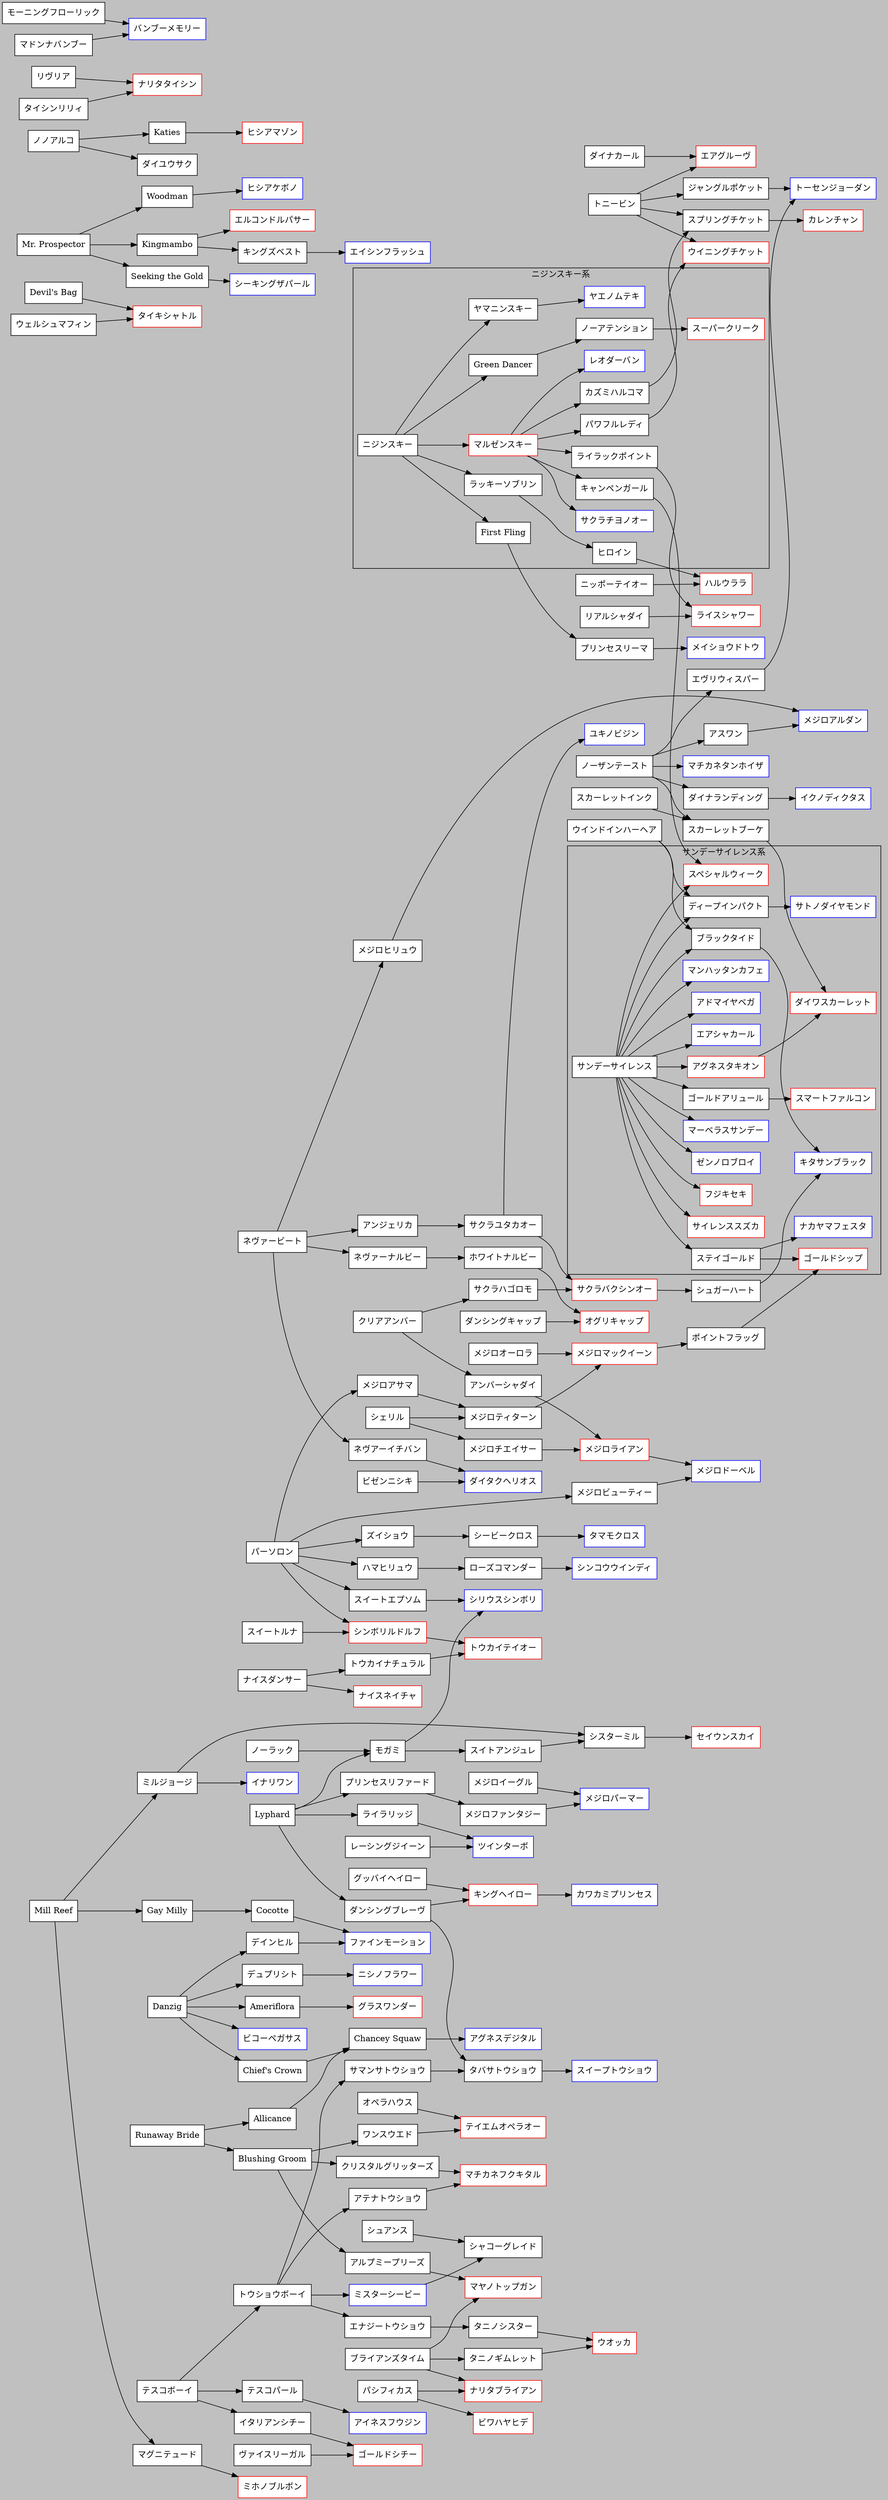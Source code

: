 digraph hoge {
    graph [
        rankdir = LR,
        bgcolor = gray,
    ]
    node [
        shape = box,
        style = "solid, filled",
        fillcolor = white,
    ]

    "エアグルーヴ",
    "ミホノブルボン",
    "ハルウララ",
    "スーパークリーク",
    "タイキシャトル",
    "オグリキャップ",
    "グラスワンダー",
    "エルコンドルパサー",
    "キングヘイロー",
    "テイエムオペラオー",
    "ビワハヤヒデ",
    "ナリタブライアン",
    "マヤノトップガン",
    "マチカネフクキタル",
    "サクラバクシンオー",
    "ライスシャワー",
    "ゴールドシップ",
    "マルゼンスキー",
    "アグネスタキオン",
    "ウイニングチケット",
    "ダイワスカーレット",
    "ウオッカ",
    "メジロライアン",
    "メジロマックイーン",
    "トウカイテイオー",
    "シンボリルドルフ",
    "ナイスネイチャ",
    "スペシャルウィーク",
    "サイレンススズカ",
    "ゴールドシチー",
    "セイウンスカイ",
    "ヒシアマゾン",
    "スマートファルコン",
    "カレンチャン",
    "ナリタタイシン",
    "フジキセキ" [
        color=red,
        font=bold,
    ];

    "ヤエノムテキ",
    "カワカミプリンセス",
    "シリウスシンボリ",
    "サクラチヨノオー",
    "メジロアルダン",
    "バンブーメモリー",
    "ナカヤマフェスタ",
    "トーセンジョーダン",
    "ゼンノロブロイ",
    "シンコウウインディ",
    "シーキングザパール",
    "イナリワン",
    "ヒシアケボノ",
    "イクノディクタス",
    "ビコーペガサス",
    "ミスターシービー",
    "ツインターボ",
    "メジロパーマー",
    "ダイタクヘリオス",
    "マチカネタンホイザ",
    "マーベラスサンデー",
    "ニシノフラワー",
    "スイープトウショウ",
    "エイシンフラッシュ",
    "ファインモーション",
    "メイショウドトウ",
    "アグネスデジタル",
    "タマモクロス",
    "ユキノビジン",
    "キタサンブラック",
    "サトノダイヤモンド",
    "エアシャカール",
    "アドマイヤベガ",
    "マンハッタンカフェ",
    "メジロドーベル",
    "アイネスフウジン",
    "レオダーバン" [
        color=blue
    ]

    "Mr. Prospector"->"Woodman"
    "Woodman"->"ヒシアケボノ"
    "Mr. Prospector"->"Kingmambo"
    "Mr. Prospector"->"Seeking the Gold"
    "Seeking the Gold"->"シーキングザパール"
    //"Almahmoud"->"Natalma","Cosmah"
    //"Natalma"->"Northern Dancer"
    //"Northern Dancer"->"ナイスダンサー","ニジンスキー","ノーザンテースト"
    //"Northern Dancer"->"Lyphard"
    //"Northern Dancer"->"Danzig"
    //"Northern Dancer"->"ヴァイスリーガル","Danzig","Nureyev","Sadler's Wells"
    //"Cosmah"->"Halo"
    //"Blushing Groom"->"クリスタルグリッターズ","アルプミープリーズ","ワンスウエド"
    "Runaway Bride"->"Blushing Groom","Allicance"
    "Allicance"->"Chancey Squaw"
    "Chancey Squaw"->"アグネスデジタル"
    //"Crafty Prospector"->"アグネスデジタル"
    "Lyphard","ノーラック"->"モガミ"
    "Danzig"->"デュプリシト","デインヒル","Ameriflora"
    "Danzig"->"Chief's Crown"
    "デュプリシト"->"ニシノフラワー"
    "Cocotte"->"ファインモーション"
    "Gay Milly"->"Cocotte"
    // "テスコボーイ"->"ロッチテスコ"
    //"Nureyev"->"Miesque"
    //"Miesque"->"Kingmambo"
    "Ameriflora"->"グラスワンダー"

    "リヴリア","タイシンリリィ"->"ナリタタイシン"
    "モーニングフローリック","マドンナバンブー"->"バンブーメモリー"

    "パーソロン"->"ハマヒリュウ"
    "ハマヒリュウ"->"ローズコマンダー"
    "ローズコマンダー"->"シンコウウインディ"

    "ノーザンテースト"->"エヴリウィスパー"
    "エヴリウィスパー"->"トーセンジョーダン"
    "トニービン"->"ジャングルポケット"
    "ジャングルポケット"->"トーセンジョーダン"

    "モガミ"->"シリウスシンボリ"
    "スイートエプソム"->"シリウスシンボリ"
    "パーソロン"->"スイートエプソム"

    "ノーザンテースト"->"アスワン"
    "アスワン"->"メジロアルダン"
    "ネヴァービート"->"メジロヒリュウ"
    "メジロヒリュウ"->"メジロアルダン"

    "モガミ"->"スイトアンジュレ"
    "ミルジョージ"->"シスターミル"
    "スイトアンジュレ"->"シスターミル"

    //"シルバーシャーク"->"ホワイトナルビー"
    "ネヴァーナルビー"->"ホワイトナルビー"
    "ホワイトナルビー"->"オグリキャップ"

    "オペラハウス"->"テイエムオペラオー"
    "ワンスウエド"->"テイエムオペラオー"
    //"カツミエコー"->"ミホノブルボン"
    //"Halo"->"Devil's Bag"
    "Devil's Bag","ウェルシュマフィン"->"タイキシャトル"
    //"ノーザンテースト","スカーレットインク"->"スカーレットローズ"
    //"Sadler's Wells"->"サドラーズギャル"

    //"パーソロン"->"ミスオーハヤブサ"
    //"ミスオーハヤブサ"->"チヨダマサコ"
    //"チヨダマサコ"->"ニッポーテイオー"
    "ヒロイン"->"ハルウララ"
    //"テスコボーイ"->"ピアレスレデイ"
    //"イーストサイド"->"ピアレスレデイ"
    //"ピアレスレデイ"->"ヒロイン"
    //"パーソロン"->"イーストサイド"
    "プリンセスリファード"->"メジロファンタジー"
    "レーシングジイーン"->"ツインターボ"
    "トウショウボーイ"->"サマンサトウショウ"
    //"マーブルトウショウ"->"サマンサトウショウ"
    "ダンシングブレーヴ","サマンサトウショウ"->"タバサトウショウ"
    "タバサトウショウ"->"スイープトウショウ"
    //"エンドスウィープ"->"スイープトウショウ"
    //"ムーンレディ"->"エイシンフラッシュ"

    //"ケイシュウハーブ"->"スマートファルコン"

    //"Bigstone"->"メイショウドトウ"
    "プリンセスリーマ"->"メイショウドトウ"
    //"Affirmed"->"プリンセスリーマ"
    "First Fling"->"プリンセスリーマ"

    "ビゼンニシキ","ネヴアーイチバン"->"ダイタクヘリオス"
    //"ミスナンバイチバン"->"ネヴアーイチバン"
    "ネヴァービート"->"ネヴァーナルビー"
    //"ダンディルート","ベニバナビゼン"->"ビゼンニシキ"
    //"クニノハナ"->"クニノキヨコ1977"
    //"クニノキヨコ1977"->"ダイユウサク"
    "Katies"->"ヒシアマゾン"

    "ニジンスキー"->"マルゼンスキー"
    //"シル"->"マルゼンスキー"

    "パーソロン"->"ズイショウ"
    // "フォルティノ"->"シービークロス"
    "ズイショウ"->"シービークロス"

    "トウカイナチュラル" -> "トウカイテイオー"
    // "トウカイミドリ" -> "トウカイナチュラル"
    //"ウラカワミユキ" -> "ナイスネイチャ"
    "スイートルナ"->"シンボリルドルフ"

    "ミルジョージ"->"イナリワン"

    "マルゼンスキー"->"カズミハルコマ"
    "カズミハルコマ"->"スプリングチケット"
    "トニービン"->"スプリングチケット"
    "スプリングチケット"->"カレンチャン"
    //"クロフネ"->"カレンチャン"


    subgraph cluster_fuga {
        label = "サンデーサイレンス系";

        "サンデーサイレンス" -> "スペシャルウィーク"
        "サンデーサイレンス" -> "マンハッタンカフェ"
        "サンデーサイレンス"->"フジキセキ"
        "サンデーサイレンス"->"マーベラスサンデー"
        "サンデーサイレンス"->"サイレンススズカ"
        "サンデーサイレンス"->"アドマイヤベガ"
        "サンデーサイレンス"->"エアシャカール"
        "サンデーサイレンス"->"アグネスタキオン"
        "サンデーサイレンス"->"ステイゴールド"
        "サンデーサイレンス"->"ディープインパクト"
        "サンデーサイレンス"->"ブラックタイド"
        "サンデーサイレンス"->"ゴールドアリュール"
        "サンデーサイレンス"->"ゼンノロブロイ"
        "ディープインパクト"->"サトノダイヤモンド"
        "ブラックタイド"->"キタサンブラック"
        "ゴールドシップ"
        "スマートファルコン"
        "アグネスタキオン"->"ダイワスカーレット"
        "ステイゴールド"->"ナカヤマフェスタ"
    };
    "スカーレットブーケ"->"ダイワスカーレット"
    "ウインドインハーヘア"->"ディープインパクト"
    "ウインドインハーヘア"->"ブラックタイド"
    "ステイゴールド"->"ゴールドシップ"
    "ゴールドアリュール"->"スマートファルコン"
    "キャンペンガール"->"スペシャルウィーク"

    "ノーザンテースト"->"ダイナランディング"
    "ダイナランディング"->"イクノディクタス"

    subgraph cluster_fuga2 {
        label = "ニジンスキー系";
        "マルゼンスキー" -> "キャンペンガール"
        "マルゼンスキー"->"ライラックポイント"
        "マルゼンスキー"->"パワフルレディ"
        "マルゼンスキー"->"レオダーバン"
        "マルゼンスキー"->"サクラチヨノオー"
        "ニジンスキー"->"First Fling"
        "ニジンスキー"->"Green Dancer"
        "Green Dancer"->"ノーアテンション"
        "ノーアテンション"->"スーパークリーク"
        "ニジンスキー"->"ラッキーソブリン"->"ヒロイン"
        "カズミハルコマ"

        "ニジンスキー"->"ヤマニンスキー"
        "ヤマニンスキー"->"ヤエノムテキ"
    }

    //subgraph cluster_fuga5 {
        //label = "ロベルト系";
        //"リアルシャダイ"->"マッチポイント"
        "リアルシャダイ"->"ライスシャワー"
        //"グラスワンダー"
        //"ブライアンズタイム"
        //"ナリタブライアン"
        //"マヤノトップガン"
        //"タニノギムレット"
        //"ウオッカ"
    //}
    //subgraph cluster_fuga4 {
        //label = "パーソロン系";

        "シンボリルドルフ"-> "トウカイテイオー"
        //"トウカイテイオー"->"トウカイポイント"

        "パーソロン"->"シンボリルドルフ"
        "メジロビューティー"
        "パーソロン"->"メジロアサマ"
        "メジロティターン"
        "メジロマックイーン"
        "ポイントフラッグ"
        "ズイショウ"
    //}


        "パーソロン"->"メジロビューティー"

    // "ロッチテスコ"->"パワフルレディ"
    "ライラックポイント"->"ライスシャワー"
    "トニービン","パワフルレディ"->"ウイニングチケット"
    "トニービン"->"エアグルーヴ"
    //"マッチポイント"->"トウカイポイント"

    "シェリル"->"メジロチエイサー"
    "シェリル"->"メジロティターン"
    "メジロマックイーン"->"ポイントフラッグ"
    "ポイントフラッグ"->"ゴールドシップ"

    "メジロアサマ"->"メジロティターン"
    "メジロティターン"->"メジロマックイーン"
    //"メジロサンマン"->"メジロチエイサー"
    "メジロオーロラ"->"メジロマックイーン"
    "メジロビューティー"->"メジロドーベル"
    "メジロチエイサー"->"メジロライアン"
    "メジロファンタジー"->"メジロパーマー"
    
    //subgraph cluster_fuga6 {
        //label = "テスコボーイ系";
        //"テスコボーイ"->"サクラユタカオー"
        "サクラユタカオー"->"サクラバクシンオー"
        //"ピアレスレデイ"
        "テスコボーイ"->"テスコパール"
        //"ユキノビジン"
        //"ミスターシービー"
        //"トウショウボーイ"
        //"アテナトウショウ"
        //"イタリアンシチー"
        "サクラバクシンオー"->"シュガーハート"
        //"シャコーグレイド"
    //}
    
    //subgraph cluster_fuga7 {
        //label = "リファール系";
        //"Lyphard"->"リイフォー"
        "Lyphard"->"プリンセスリファード"
        "Lyphard"->"ライラリッジ"
        "Lyphard"->"ダンシングブレーヴ"
        //"Lyphard"->"Alzao"
        //"Alzao"->"ウインドインハーヘア"
        "ライラリッジ"->"ツインターボ"
        //"リイフォー"->"ニッポーテイオー"
        "ニッポーテイオー"->"ハルウララ"
        //"プリンセスリファード"
        //"ダンシングブレーヴ"
        //"キングヘイロー"
        //"カワカミプリンセス"
    //}

    //subgraph cluster_fuga8 {
        //label = "プリンスローズ系";
        "メジロイーグル"->"メジロパーマー"
    //}

    //subgraph cluster_fuga9 {
        //label = "ノーザンダンサー系";
        "ナイスダンサー"-> "トウカイナチュラル"
        "ナイスダンサー" -> "ナイスネイチャ"
        "Danzig"->"ビコーペガサス"
        //"ヴァイスリーガル"
        //"ゴールドシチー"
        //"メイショウドトウ"
        //"ヒシアマゾン"
        //"パシフィカス"
    //}
    //subgraph cluster_fuga10 {
        //label = "ノーザンテースト系";
        //"ノーザンテースト"->"アンバーシャダイ"
        "ノーザンテースト"->"マチカネタンホイザ"
        //"ノーザンテースト"->"ダイナカール"
        "アンバーシャダイ"->"メジロライアン"
        "メジロライアン"->"メジロドーベル"
        "ノーザンテースト"->"スカーレットブーケ"
        "サクラハゴロモ"
    //}
    //subgraph cluster_fuga11 {
        //label = "ミルリーフ系";
        "Mill Reef"->"ミルジョージ","マグニテュード","Gay Milly"
        "マグニテュード"->"ミホノブルボン"
        "シスターミル"
    //}

    //subgraph cluster_fuga12 {
        //label = "ダンジグ系";
        "デインヒル"->"ファインモーション"
        //"Ameriflora"
        //"デュプリシト"
        //"Danzig"
        "Chief's Crown"->"Chancey Squaw"
    //}

    //subgraph cluster_fuga13 {
        //label = "ゼダーン系";
        "トニービン"
        "エアグルーヴ"
        "ウイニングチケット"
    //}
    //subgraph cluster_fuga14 {
        //label = "フォルティノ系";
        "シービークロス"->"タマモクロス"
        "ビワハヤヒデ"
    //}
    //subgraph cluster_fuga15 {
        //label = "ブラッシンググルーム系";
        "Blushing Groom"->"クリスタルグリッターズ","アルプミープリーズ","ワンスウエド"
        "クリスタルグリッターズ"->"マチカネフクキタル"
        "ワンスウエド"
    //}
    //subgraph cluster_fuga16 {
        //label = "ネイティヴダンサー系";
        "ダンシングキャップ"->"オグリキャップ"
    //}
    //subgraph cluster_fuga17 {
        //label = "ミスタープロスペクター系";
        "Kingmambo"->"エルコンドルパサー","キングズベスト"
        "キングズベスト"->"エイシンフラッシュ"
        "アグネスデジタル"
    //}
    //subgraph cluster_fuga18 {
        //label = "ニアークティック系";
        "ノノアルコ"->"ダイユウサク"
        "ノノアルコ"->"Katies"
    //}
    //subgraph cluster_fuga19 {
        //label = "ナスルーラ系";
        "ネヴァービート"->"アンジェリカ"
        "ネヴァービート"->"ネヴアーイチバン"
        //"ネヴァービート"->"クニノハナ"
    //}



    "パシフィカス"->"ビワハヤヒデ","ナリタブライアン"
    "ダイナカール"->"エアグルーヴ"
    
    "クリアアンバー"->"アンバーシャダイ"
    
    //"シェリフズスター"->"セイウンスカイ"
    "シスターミル"->"セイウンスカイ"
    "ダンシングブレーヴ"->"キングヘイロー"
    "グッバイヘイロー"->"キングヘイロー"
    "キングヘイロー"->"カワカミプリンセス"
    //"タカノセクレタリー"->"カワカミプリンセス"
    
    "アテナトウショウ"->"マチカネフクキタル"
    "トウショウボーイ"->"アテナトウショウ"
    //"グレイトウショウ"->"アテナトウショウ"
    "トウショウボーイ"->"ミスターシービー"
    //"シービークイン"->"ミスターシービー"
    "ミスターシービー"->"シャコーグレイド"
    "シュアンス"->"シャコーグレイド"
    //"ダンディルート"->"シュアンス"
    "サクラユタカオー"->"ユキノビジン"
    //"ファティマ"->"ユキノビジン"
    "アンジェリカ"->"サクラユタカオー"
    "サクラハゴロモ"->"サクラバクシンオー"
    //"ノーザンテースト"->"サクラハゴロモ"
    "クリアアンバー"->"サクラハゴロモ"
    
    "シュガーハート"->"キタサンブラック"
    "テスコボーイ"->"イタリアンシチー"
    //"リンネス"->"イタリアンシチー"
    "ヴァイスリーガル"->"ゴールドシチー"
    "イタリアンシチー"->"ゴールドシチー"
    //"シーホーク"->"アイネスフウジン"
    "テスコパール"->"アイネスフウジン"
    //"ムツミパール"->"テスコパール"
    
    "ブライアンズタイム"->"ナリタブライアン"
    "ブライアンズタイム","アルプミープリーズ"->"マヤノトップガン"
    "タニノギムレット","タニノシスター"->"ウオッカ"
    "ブライアンズタイム"->"タニノギムレット"
    //"タニノクリスタル"->"タニノギムレット"
    //"ルション"->"タニノシスター"
    "エナジートウショウ"->"タニノシスター"
    "トウショウボーイ"->"エナジートウショウ"
    //"コーニストウショウ"->"エナジートウショウ"
    "テスコボーイ"->"トウショウボーイ"
    //"ソシアルバターフライ"->"トウショウボーイ"
    
    "スカーレットインク"->"スカーレットブーケ"
}